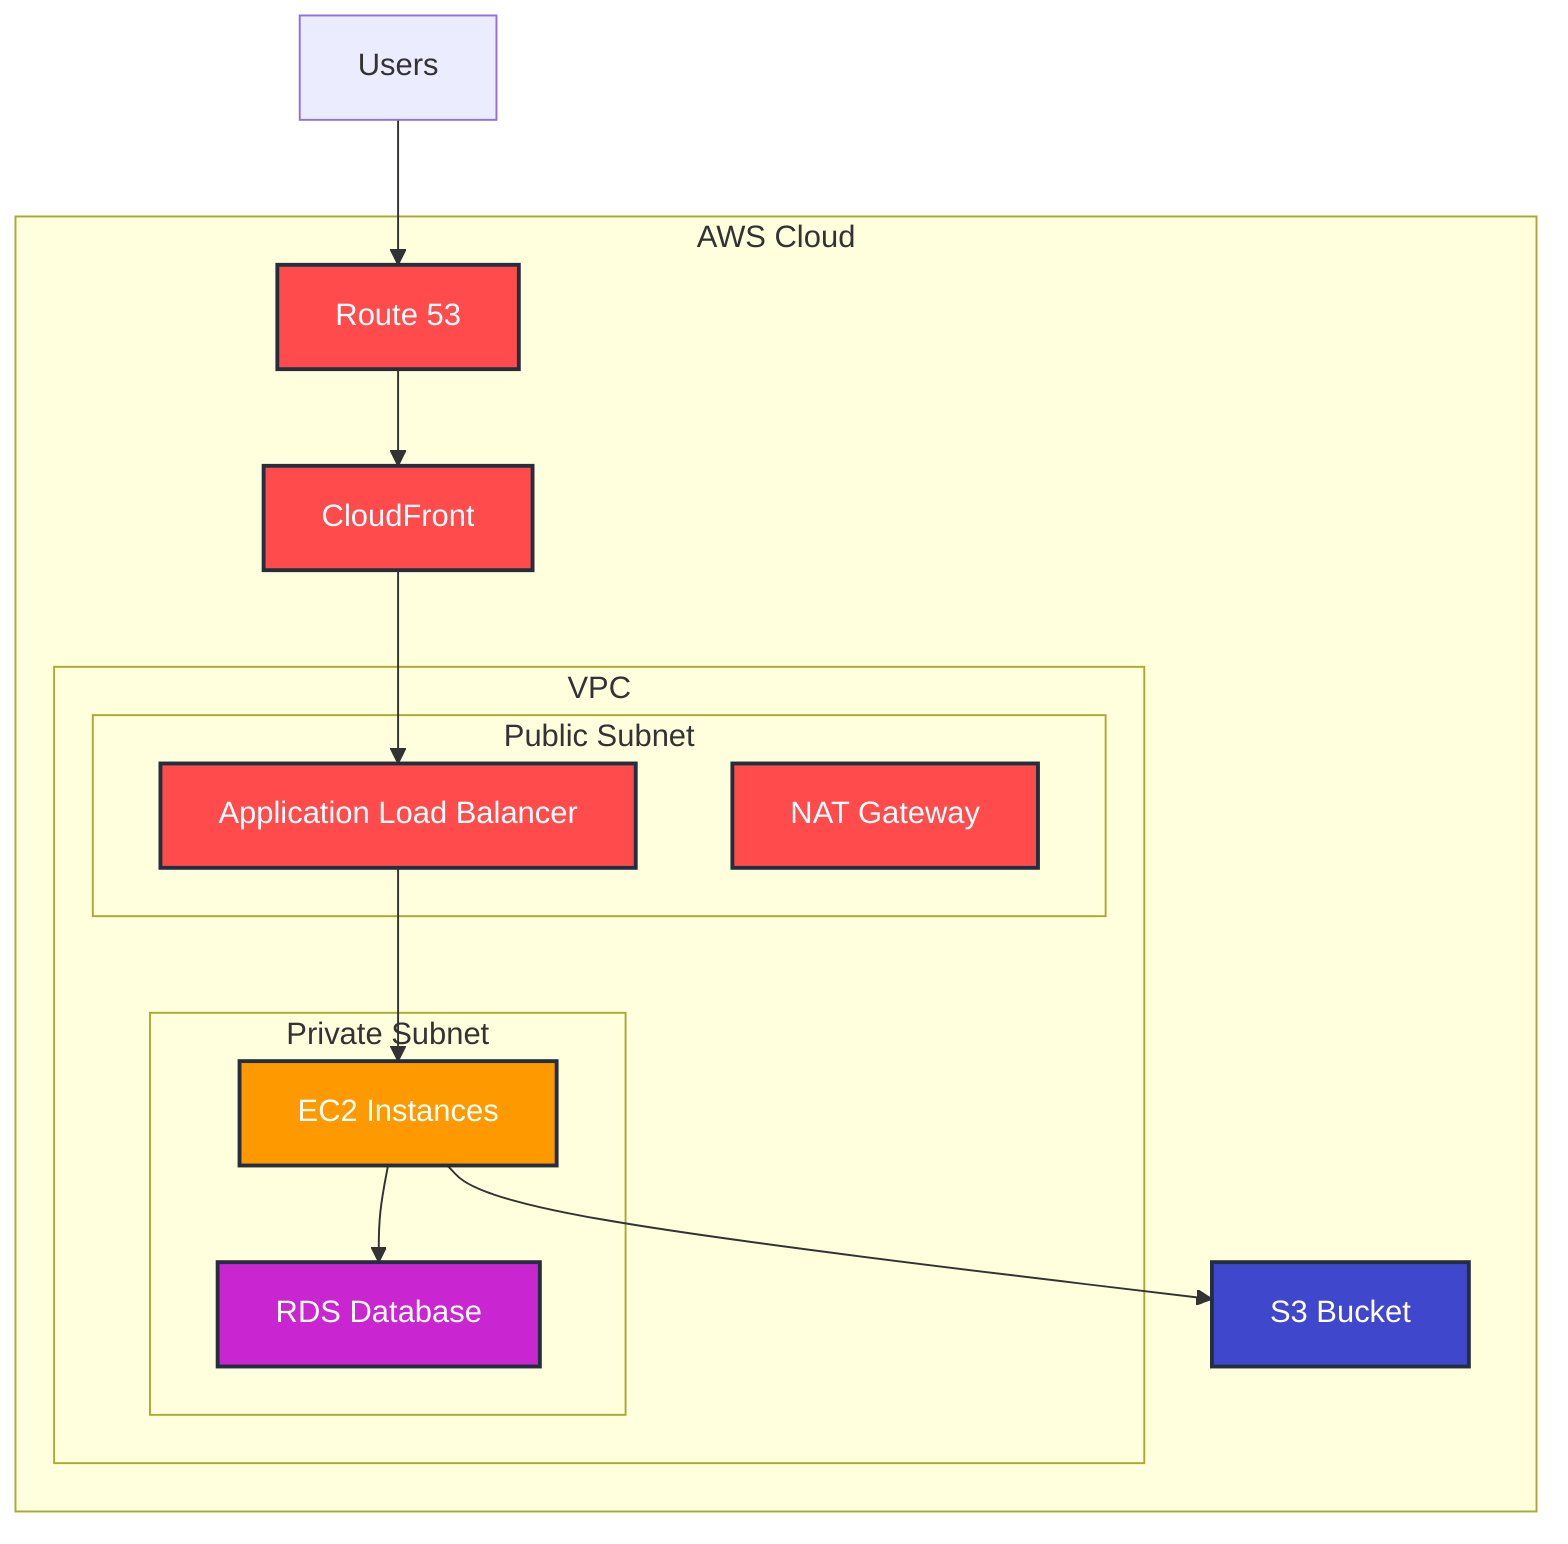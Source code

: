 graph TB
    subgraph "AWS Cloud"
        subgraph "VPC"
            subgraph "Public Subnet"
                ALB["Application Load Balancer"]
                NAT["NAT Gateway"]
            end
            
            subgraph "Private Subnet"
                EC2["EC2 Instances"]
                RDS["RDS Database"]
            end
        end
        
        S3["S3 Bucket"]
        CF["CloudFront"]
        R53["Route 53"]
    end
    
    Users["Users"] --> R53
    R53 --> CF
    CF --> ALB
    ALB --> EC2
    EC2 --> RDS
    EC2 --> S3
    
    %% AWS Styling
    classDef awsCompute fill:#FF9900,stroke:#232F3E,stroke-width:2px,color:#fff
    classDef awsStorage fill:#3F48CC,stroke:#232F3E,stroke-width:2px,color:#fff
    classDef awsDatabase fill:#C925D1,stroke:#232F3E,stroke-width:2px,color:#fff
    classDef awsNetwork fill:#FF4B4B,stroke:#232F3E,stroke-width:2px,color:#fff
    
    class EC2 awsCompute
    class S3 awsStorage
    class RDS awsDatabase
    class ALB,CF,R53,NAT awsNetwork